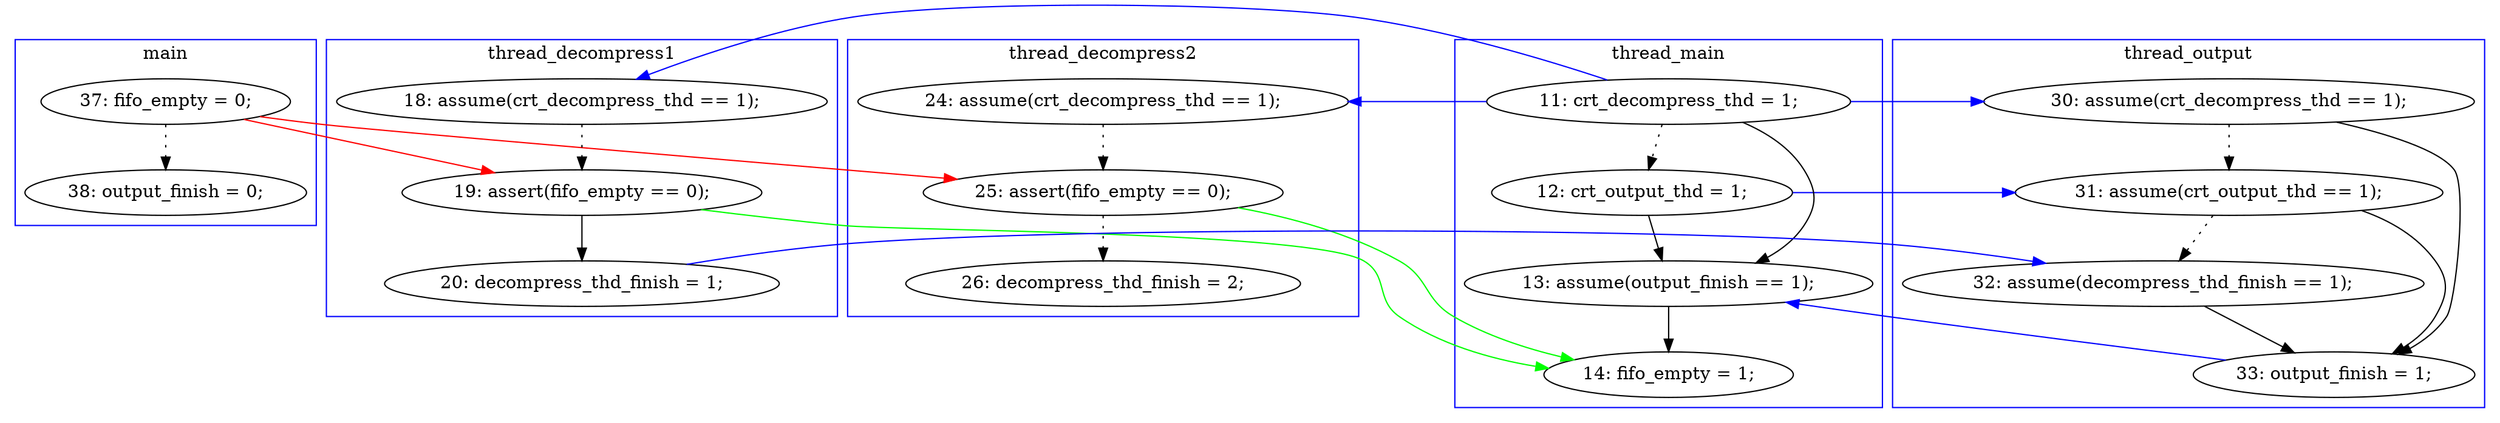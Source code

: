digraph ProofObject {
	2 -> 22 [color = Red, constraint = false]
	15 -> 20 [color = Blue, constraint = false]
	2 -> 12 [color = Red, constraint = false]
	15 -> 31 [color = Black]
	12 -> 32 [color = Green, constraint = false]
	20 -> 24 [style = dotted, color = black]
	20 -> 26 [color = Black]
	24 -> 26 [color = Black]
	7 -> 13 [color = Blue, constraint = false]
	11 -> 12 [style = dotted, color = black]
	22 -> 32 [color = Green, constraint = false]
	31 -> 32 [color = Black]
	2 -> 3 [style = dotted, color = black]
	7 -> 15 [style = dotted, color = black]
	7 -> 31 [color = Black]
	19 -> 26 [color = Black]
	23 -> 24 [color = Blue, constraint = false]
	7 -> 11 [color = Blue, constraint = false]
	19 -> 20 [style = dotted, color = black]
	13 -> 22 [style = dotted, color = black]
	7 -> 19 [color = Blue, constraint = false]
	22 -> 23 [color = Black]
	12 -> 14 [style = dotted, color = black]
	26 -> 31 [color = Blue, constraint = false]
	subgraph cluster4 {
		label = thread_output
		color = blue
		24  [label = "32: assume(decompress_thd_finish == 1);"]
		20  [label = "31: assume(crt_output_thd == 1);"]
		26  [label = "33: output_finish = 1;"]
		19  [label = "30: assume(crt_decompress_thd == 1);"]
	}
	subgraph cluster1 {
		label = thread_main
		color = blue
		32  [label = "14: fifo_empty = 1;"]
		31  [label = "13: assume(output_finish == 1);"]
		7  [label = "11: crt_decompress_thd = 1;"]
		15  [label = "12: crt_output_thd = 1;"]
	}
	subgraph cluster3 {
		label = thread_decompress2
		color = blue
		12  [label = "25: assert(fifo_empty == 0);"]
		14  [label = "26: decompress_thd_finish = 2;"]
		11  [label = "24: assume(crt_decompress_thd == 1);"]
	}
	subgraph cluster0 {
		label = main
		color = blue
		2  [label = "37: fifo_empty = 0;"]
		3  [label = "38: output_finish = 0;"]
	}
	subgraph cluster2 {
		label = thread_decompress1
		color = blue
		13  [label = "18: assume(crt_decompress_thd == 1);"]
		23  [label = "20: decompress_thd_finish = 1;"]
		22  [label = "19: assert(fifo_empty == 0);"]
	}
}